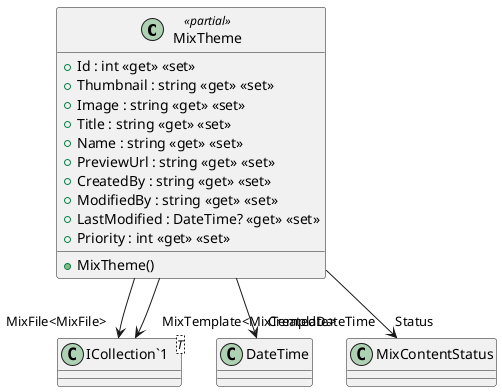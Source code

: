 @startuml
class MixTheme <<partial>> {
    + MixTheme()
    + Id : int <<get>> <<set>>
    + Thumbnail : string <<get>> <<set>>
    + Image : string <<get>> <<set>>
    + Title : string <<get>> <<set>>
    + Name : string <<get>> <<set>>
    + PreviewUrl : string <<get>> <<set>>
    + CreatedBy : string <<get>> <<set>>
    + ModifiedBy : string <<get>> <<set>>
    + LastModified : DateTime? <<get>> <<set>>
    + Priority : int <<get>> <<set>>
}
class "ICollection`1"<T> {
}
MixTheme --> "CreatedDateTime" DateTime
MixTheme --> "Status" MixContentStatus
MixTheme --> "MixFile<MixFile>" "ICollection`1"
MixTheme --> "MixTemplate<MixTemplate>" "ICollection`1"
@enduml
